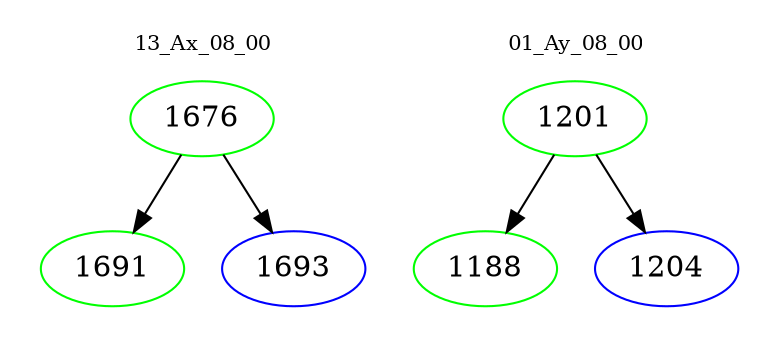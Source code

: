 digraph{
subgraph cluster_0 {
color = white
label = "13_Ax_08_00";
fontsize=10;
T0_1676 [label="1676", color="green"]
T0_1676 -> T0_1691 [color="black"]
T0_1691 [label="1691", color="green"]
T0_1676 -> T0_1693 [color="black"]
T0_1693 [label="1693", color="blue"]
}
subgraph cluster_1 {
color = white
label = "01_Ay_08_00";
fontsize=10;
T1_1201 [label="1201", color="green"]
T1_1201 -> T1_1188 [color="black"]
T1_1188 [label="1188", color="green"]
T1_1201 -> T1_1204 [color="black"]
T1_1204 [label="1204", color="blue"]
}
}
